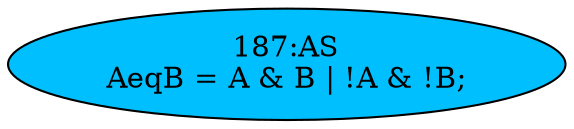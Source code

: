 strict digraph "" {
	node [label="\N"];
	"187:AS"	 [ast="<pyverilog.vparser.ast.Assign object at 0x7f9359f3e090>",
		def_var="['AeqB']",
		fillcolor=deepskyblue,
		label="187:AS
AeqB = A & B | !A & !B;",
		statements="[]",
		style=filled,
		typ=Assign,
		use_var="['A', 'B', 'A', 'B']"];
}
